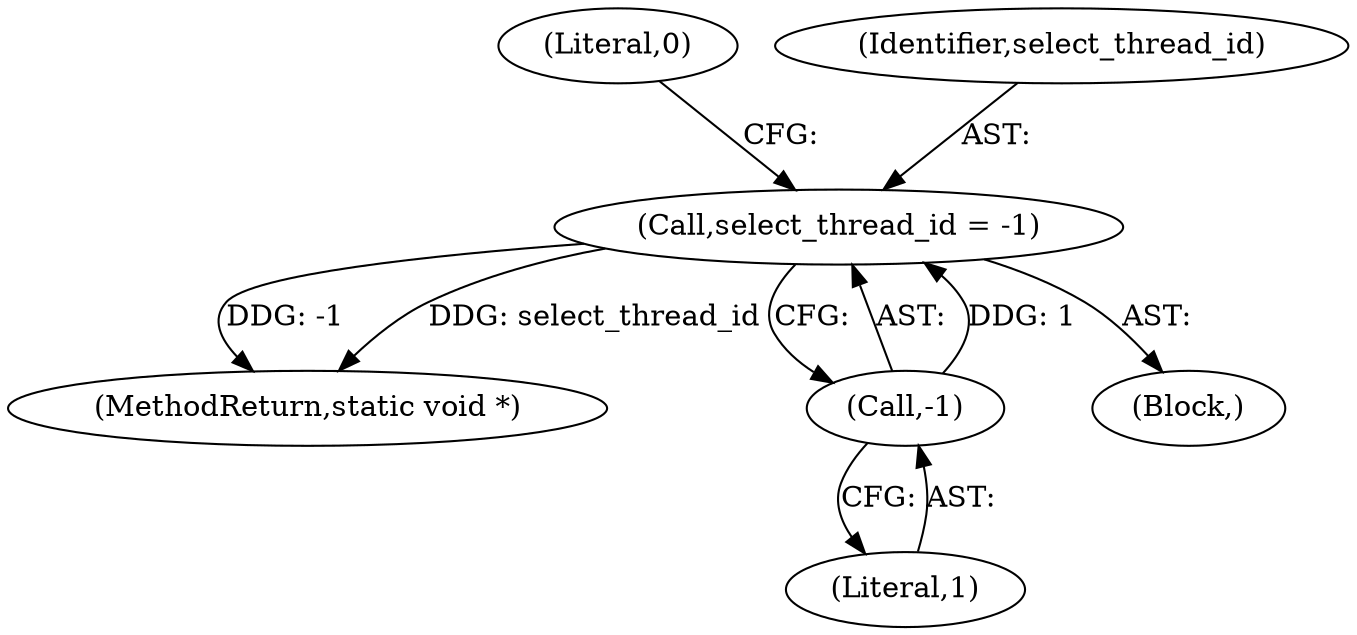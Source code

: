 digraph "0_Android_472271b153c5dc53c28beac55480a8d8434b2d5c_19@API" {
"1000161" [label="(Call,select_thread_id = -1)"];
"1000163" [label="(Call,-1)"];
"1000166" [label="(Literal,0)"];
"1000226" [label="(MethodReturn,static void *)"];
"1000161" [label="(Call,select_thread_id = -1)"];
"1000157" [label="(Block,)"];
"1000164" [label="(Literal,1)"];
"1000162" [label="(Identifier,select_thread_id)"];
"1000163" [label="(Call,-1)"];
"1000161" -> "1000157"  [label="AST: "];
"1000161" -> "1000163"  [label="CFG: "];
"1000162" -> "1000161"  [label="AST: "];
"1000163" -> "1000161"  [label="AST: "];
"1000166" -> "1000161"  [label="CFG: "];
"1000161" -> "1000226"  [label="DDG: -1"];
"1000161" -> "1000226"  [label="DDG: select_thread_id"];
"1000163" -> "1000161"  [label="DDG: 1"];
"1000163" -> "1000164"  [label="CFG: "];
"1000164" -> "1000163"  [label="AST: "];
}
